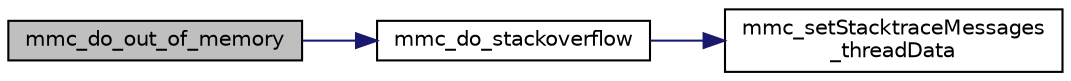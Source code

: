 digraph "mmc_do_out_of_memory"
{
  edge [fontname="Helvetica",fontsize="10",labelfontname="Helvetica",labelfontsize="10"];
  node [fontname="Helvetica",fontsize="10",shape=record];
  rankdir="LR";
  Node6 [label="mmc_do_out_of_memory",height=0.2,width=0.4,color="black", fillcolor="grey75", style="filled", fontcolor="black"];
  Node6 -> Node7 [color="midnightblue",fontsize="10",style="solid",fontname="Helvetica"];
  Node7 [label="mmc_do_stackoverflow",height=0.2,width=0.4,color="black", fillcolor="white", style="filled",URL="$d6/d23/meta__modelica__segv_8c.html#a35ead5dae298f7824a8fb4c20fbd0d04"];
  Node7 -> Node8 [color="midnightblue",fontsize="10",style="solid",fontname="Helvetica"];
  Node8 [label="mmc_setStacktraceMessages\l_threadData",height=0.2,width=0.4,color="black", fillcolor="white", style="filled",URL="$d6/d23/meta__modelica__segv_8c.html#a659836179f3668c0c536e96abd7f15c6"];
}
